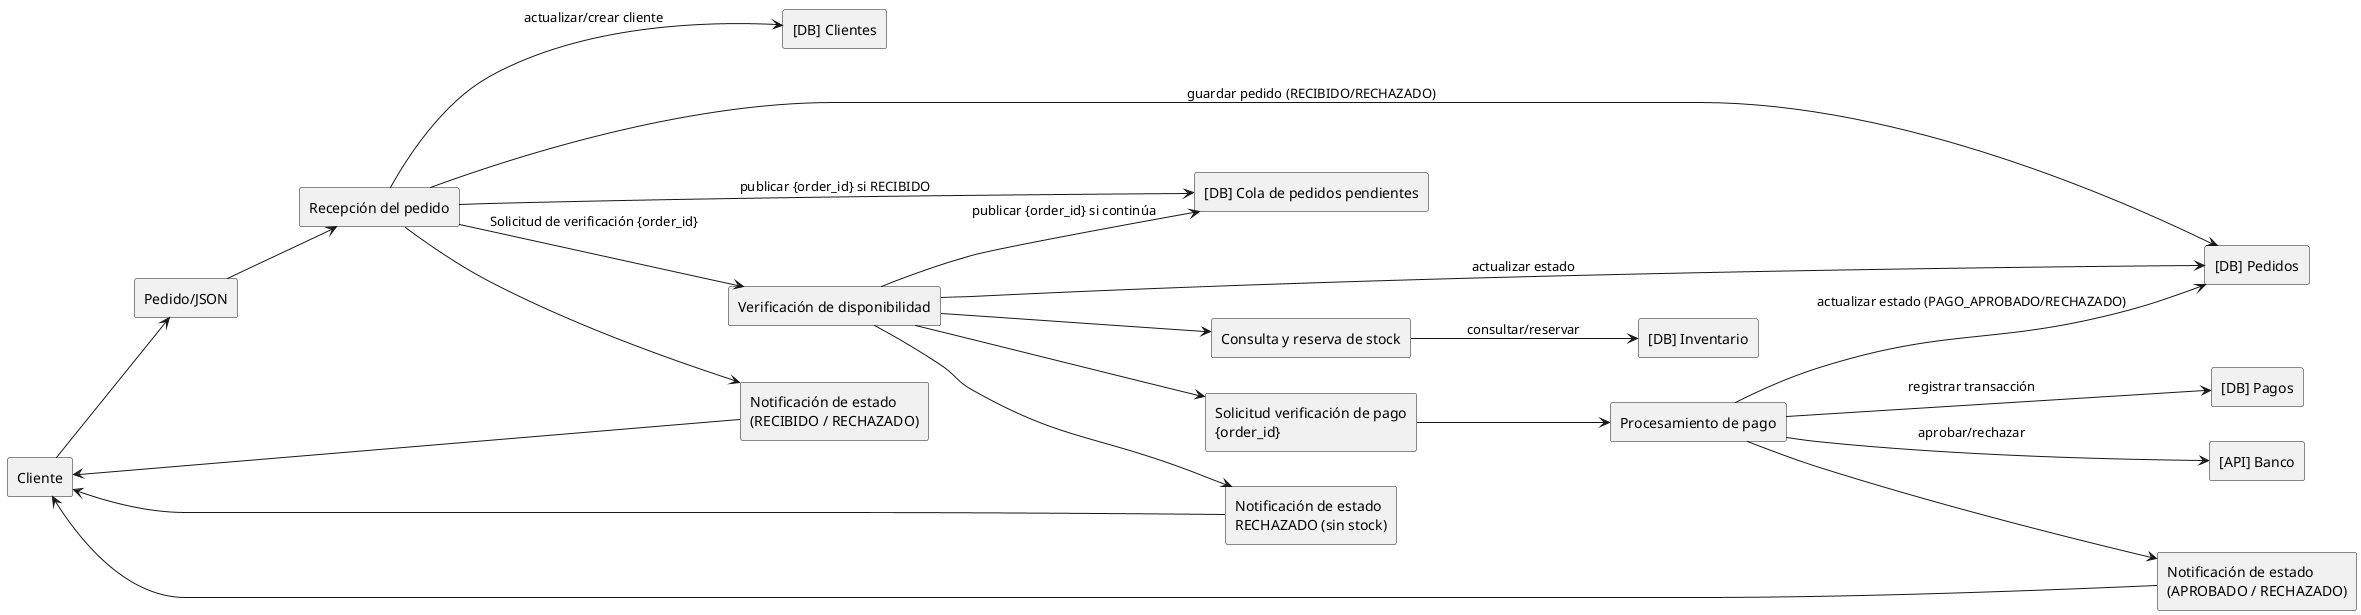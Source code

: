 @startuml
left to right direction

' ==== Actores / Entradas / Notificaciones ====
rectangle "Cliente" as CLI
rectangle "Pedido/JSON" as IN_JSON
rectangle "Notificación de estado\n(RECIBIDO / RECHAZADO)" as NOTI_RX
rectangle "Notificación de estado\nRECHAZADO (sin stock)" as NOTI_SIN_STOCK
rectangle "Solicitud verificación de pago\n{order_id}" as SOL_PAGO
rectangle "Notificación de estado\n(APROBADO / RECHAZADO)" as NOTI_PAGO

' ==== Módulos ====
rectangle "Recepción del pedido" as RX
rectangle "Verificación de disponibilidad" as DISP
rectangle "Consulta y reserva de stock" as RESERVA
rectangle "Procesamiento de pago" as PAGO

' ==== Datos / Integraciones ====
rectangle "[DB] Clientes" as DB_CLIENTES
rectangle "[DB] Pedidos" as DB_PEDIDOS
rectangle "[DB] Cola de pedidos pendientes" as DB_COLA
rectangle "[DB] Inventario" as DB_INV
rectangle "[DB] Pagos" as DB_PAGOS
rectangle "[API] Banco" as API_BANK

' ==== Flujo principal ====
CLI --> IN_JSON
IN_JSON --> RX
RX --> NOTI_RX
NOTI_RX --> CLI

' Persistencias recepción
RX --> DB_CLIENTES : actualizar/crear cliente
RX --> DB_PEDIDOS  : guardar pedido (RECIBIDO/RECHAZADO)
RX --> DB_COLA     : publicar {order_id} si RECIBIDO

' A la verificación de stock
RX --> DISP : "Solicitud de verificación {order_id}"
DISP --> RESERVA
RESERVA --> DB_INV : consultar/reservar

' Resultado de stock
DISP --> DB_COLA   : publicar {order_id} si continúa
DISP --> DB_PEDIDOS: actualizar estado

' Si NO hay stock -> notifica rechazo
DISP --> NOTI_SIN_STOCK
NOTI_SIN_STOCK --> CLI

' Si hay stock -> ir a pago
DISP --> SOL_PAGO
SOL_PAGO --> PAGO
PAGO --> API_BANK : aprobar/rechazar
PAGO --> DB_PAGOS : registrar transacción
PAGO --> DB_PEDIDOS : actualizar estado (PAGO_APROBADO/RECHAZADO)
PAGO --> NOTI_PAGO
NOTI_PAGO --> CLI
@enduml
